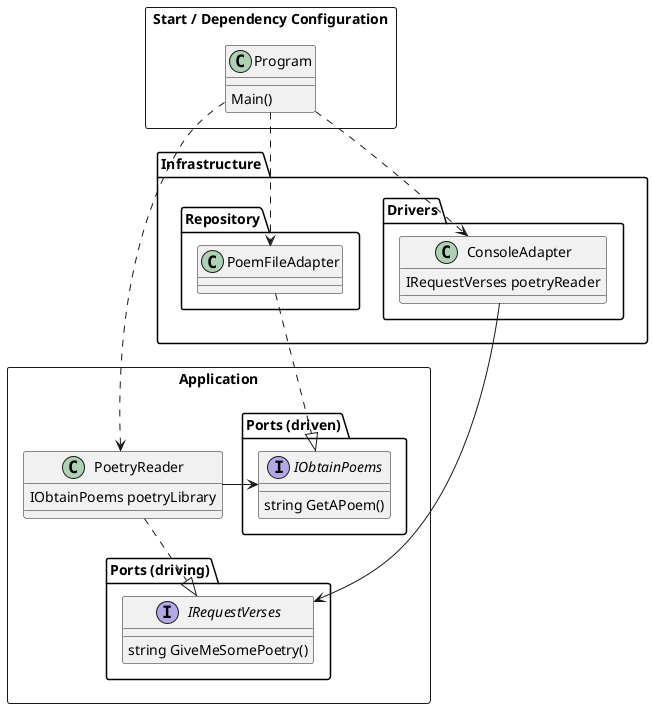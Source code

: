 @startuml

package "Start / Dependency Configuration" <<Rectangle>> {
    class Program {
        Main()
    }
}

package "Application" <<Rectangle>> {
    class PoetryReader {
        IObtainPoems poetryLibrary
    }

package "Ports (driving)" {
    interface IRequestVerses {
        string GiveMeSomePoetry()
    }
}

package "Ports (driven)" {
    interface IObtainPoems {
        string GetAPoem()
    }
}

}

package "Infrastructure" {

package "Repository" {
    class PoemFileAdapter {

    }
}

package "Drivers" {
    class ConsoleAdapter {
        IRequestVerses poetryReader
    }

 }
}


PoetryReader ..|> IRequestVerses
PoemFileAdapter ..|> IObtainPoems
PoetryReader -> IObtainPoems
' ConsoleAdapter -> IWriteStuffOnTheConsole
ConsoleAdapter -> IRequestVerses
Program ..> ConsoleAdapter
Program ..> PoetryReader
Program ..> PoemFileAdapter
@enduml

